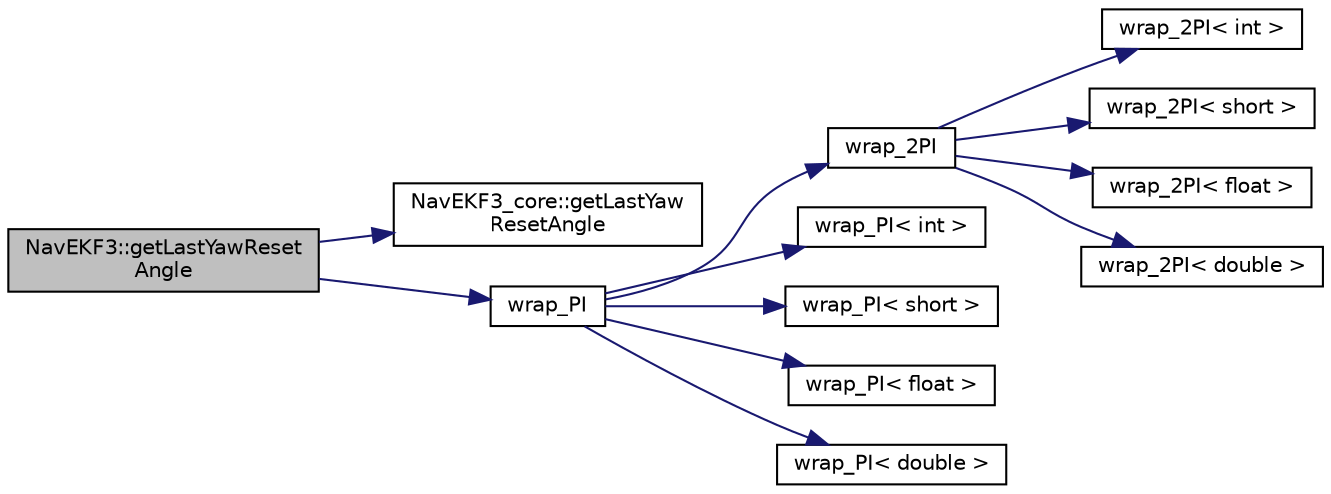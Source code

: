 digraph "NavEKF3::getLastYawResetAngle"
{
 // INTERACTIVE_SVG=YES
  edge [fontname="Helvetica",fontsize="10",labelfontname="Helvetica",labelfontsize="10"];
  node [fontname="Helvetica",fontsize="10",shape=record];
  rankdir="LR";
  Node1 [label="NavEKF3::getLastYawReset\lAngle",height=0.2,width=0.4,color="black", fillcolor="grey75", style="filled", fontcolor="black"];
  Node1 -> Node2 [color="midnightblue",fontsize="10",style="solid",fontname="Helvetica"];
  Node2 [label="NavEKF3_core::getLastYaw\lResetAngle",height=0.2,width=0.4,color="black", fillcolor="white", style="filled",URL="$classNavEKF3__core.html#acde0c12b9949d845c646bca6b11c1c8f"];
  Node1 -> Node3 [color="midnightblue",fontsize="10",style="solid",fontname="Helvetica"];
  Node3 [label="wrap_PI",height=0.2,width=0.4,color="black", fillcolor="white", style="filled",URL="$AP__Math_8cpp.html#a21d0562d7b23dd9f04bc30a3611cc577"];
  Node3 -> Node4 [color="midnightblue",fontsize="10",style="solid",fontname="Helvetica"];
  Node4 [label="wrap_2PI",height=0.2,width=0.4,color="black", fillcolor="white", style="filled",URL="$AP__Math_8cpp.html#aa66b7eae8d7e99247c6a2b3d2b5c7b8d"];
  Node4 -> Node5 [color="midnightblue",fontsize="10",style="solid",fontname="Helvetica"];
  Node5 [label="wrap_2PI\< int \>",height=0.2,width=0.4,color="black", fillcolor="white", style="filled",URL="$AP__Math_8cpp.html#a50a4ded454375642e1944882b01a1ae5"];
  Node4 -> Node6 [color="midnightblue",fontsize="10",style="solid",fontname="Helvetica"];
  Node6 [label="wrap_2PI\< short \>",height=0.2,width=0.4,color="black", fillcolor="white", style="filled",URL="$AP__Math_8cpp.html#aaf8ce7d4f9e3837bdbd5aac6545b4000"];
  Node4 -> Node7 [color="midnightblue",fontsize="10",style="solid",fontname="Helvetica"];
  Node7 [label="wrap_2PI\< float \>",height=0.2,width=0.4,color="black", fillcolor="white", style="filled",URL="$AP__Math_8cpp.html#a7182302503c136742396e3057b680dc7"];
  Node4 -> Node8 [color="midnightblue",fontsize="10",style="solid",fontname="Helvetica"];
  Node8 [label="wrap_2PI\< double \>",height=0.2,width=0.4,color="black", fillcolor="white", style="filled",URL="$AP__Math_8cpp.html#a0b4be48e39c65e97084146b9f1d22c00"];
  Node3 -> Node9 [color="midnightblue",fontsize="10",style="solid",fontname="Helvetica"];
  Node9 [label="wrap_PI\< int \>",height=0.2,width=0.4,color="black", fillcolor="white", style="filled",URL="$AP__Math_8cpp.html#a044023fcfa899d449f5a219ca7596ca4"];
  Node3 -> Node10 [color="midnightblue",fontsize="10",style="solid",fontname="Helvetica"];
  Node10 [label="wrap_PI\< short \>",height=0.2,width=0.4,color="black", fillcolor="white", style="filled",URL="$AP__Math_8cpp.html#ad0041912c2965b653fa9cf6854e47bc8"];
  Node3 -> Node11 [color="midnightblue",fontsize="10",style="solid",fontname="Helvetica"];
  Node11 [label="wrap_PI\< float \>",height=0.2,width=0.4,color="black", fillcolor="white", style="filled",URL="$AP__Math_8cpp.html#a789e7d40c173a1fab6560d1b61609952"];
  Node3 -> Node12 [color="midnightblue",fontsize="10",style="solid",fontname="Helvetica"];
  Node12 [label="wrap_PI\< double \>",height=0.2,width=0.4,color="black", fillcolor="white", style="filled",URL="$AP__Math_8cpp.html#a66b3a8191d62a34f4d673d5c62d8d1cf"];
}
